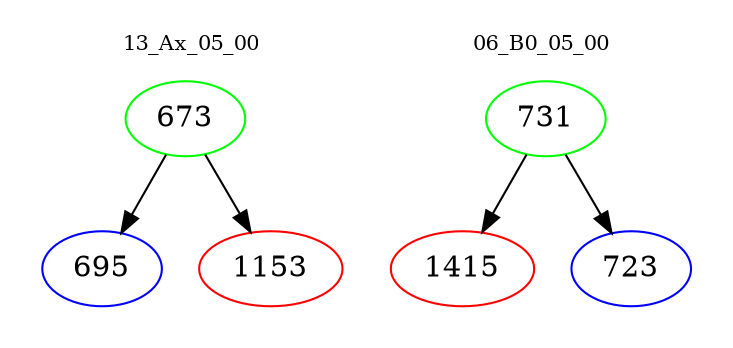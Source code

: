 digraph{
subgraph cluster_0 {
color = white
label = "13_Ax_05_00";
fontsize=10;
T0_673 [label="673", color="green"]
T0_673 -> T0_695 [color="black"]
T0_695 [label="695", color="blue"]
T0_673 -> T0_1153 [color="black"]
T0_1153 [label="1153", color="red"]
}
subgraph cluster_1 {
color = white
label = "06_B0_05_00";
fontsize=10;
T1_731 [label="731", color="green"]
T1_731 -> T1_1415 [color="black"]
T1_1415 [label="1415", color="red"]
T1_731 -> T1_723 [color="black"]
T1_723 [label="723", color="blue"]
}
}
